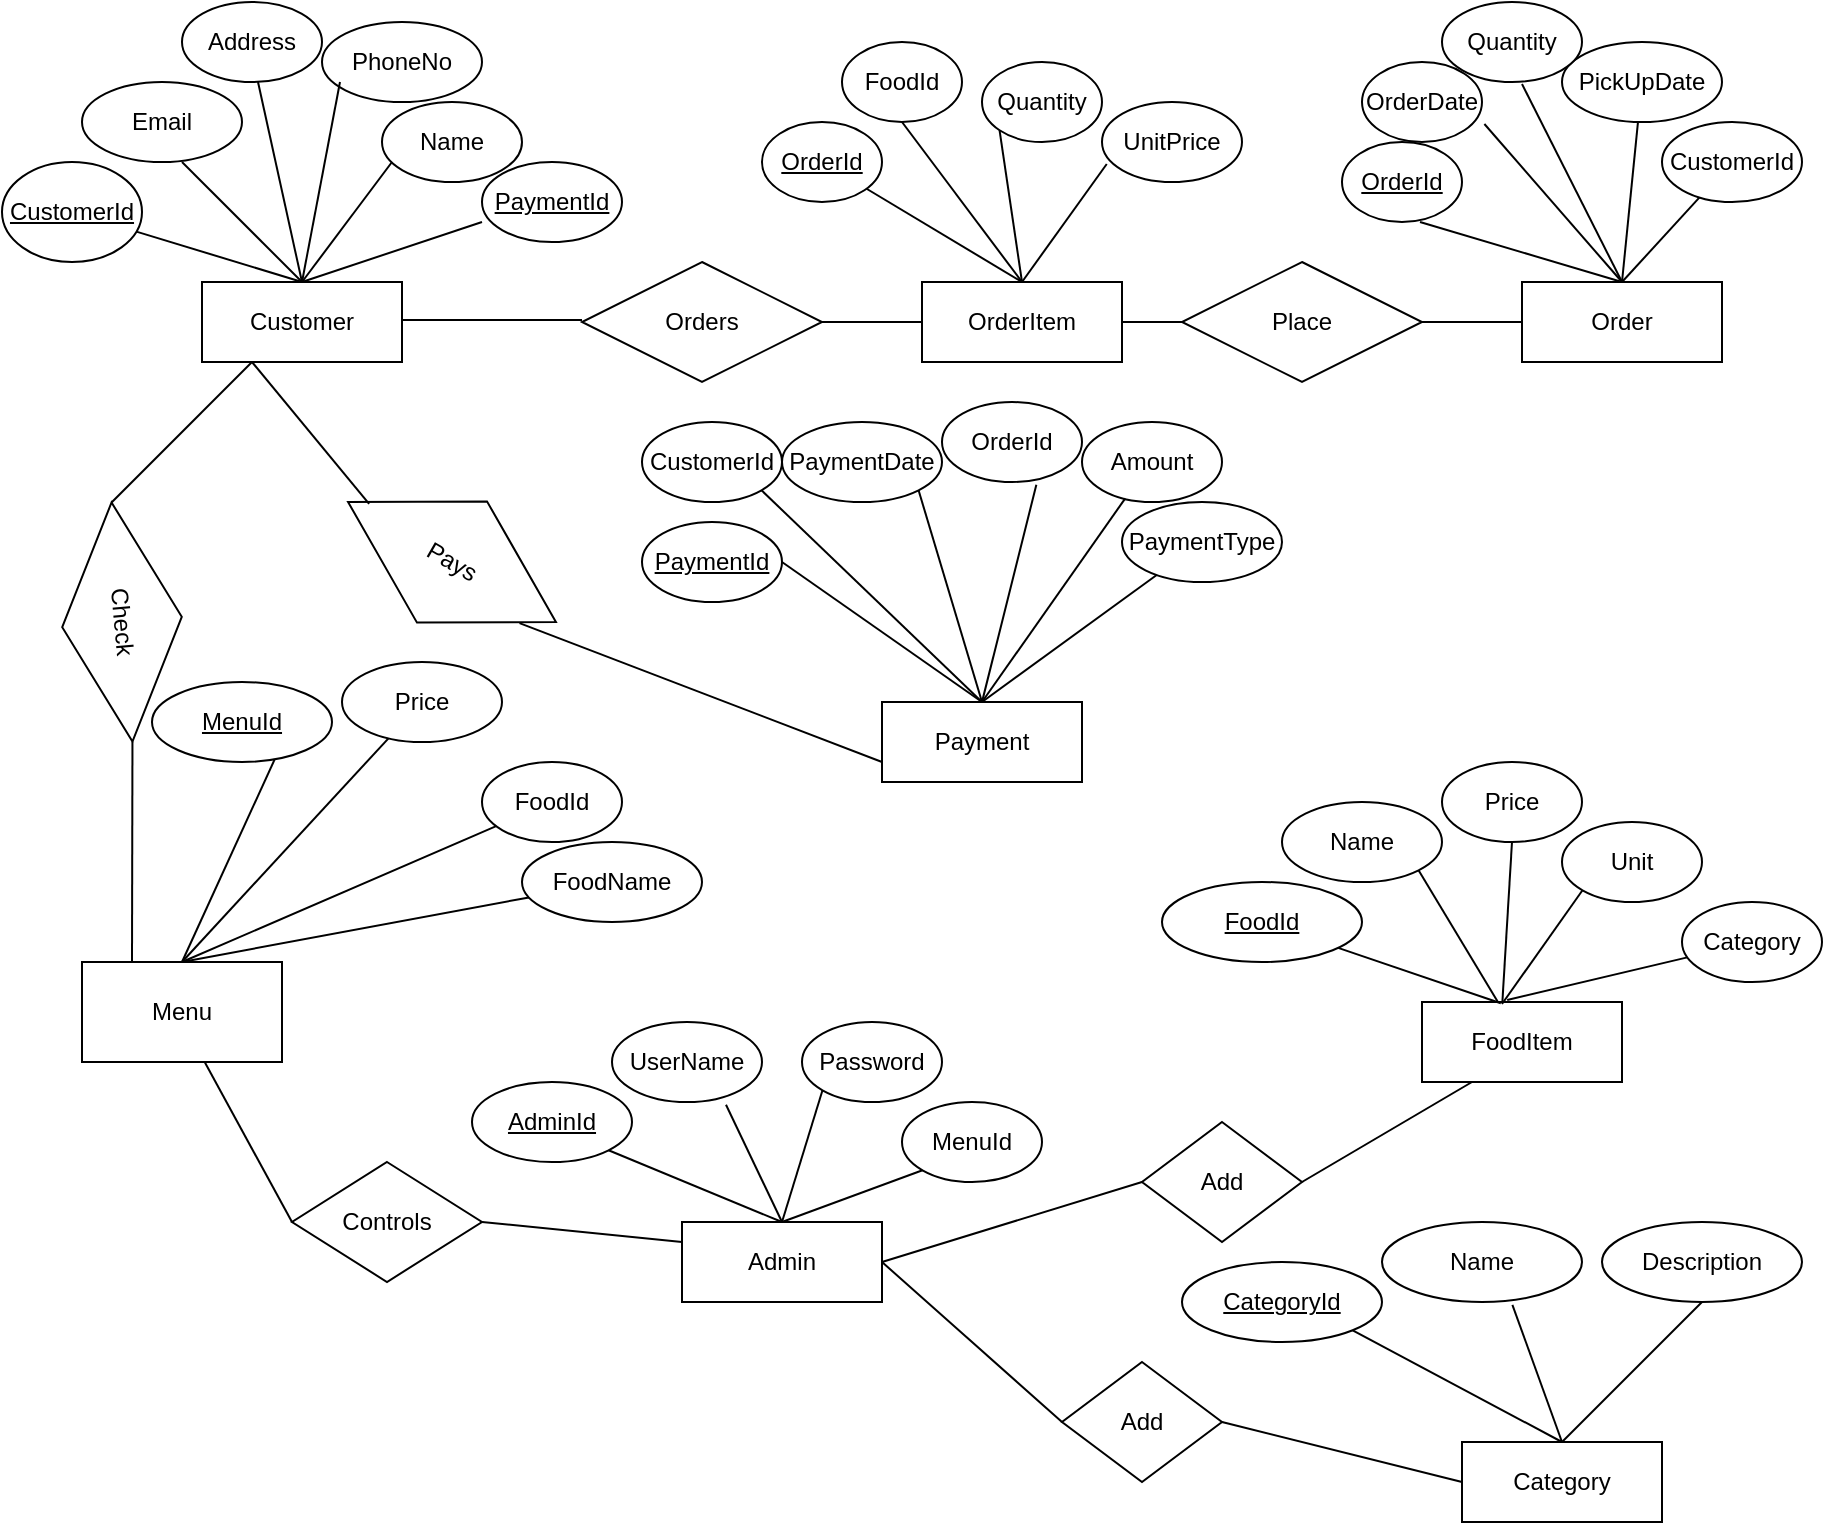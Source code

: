 <mxfile version="12.7.9" type="device"><diagram id="yCw-oARewVeNwDSOrW3V" name="Page-1"><mxGraphModel dx="1888" dy="580" grid="1" gridSize="10" guides="1" tooltips="1" connect="1" arrows="1" fold="1" page="1" pageScale="1" pageWidth="850" pageHeight="1100" math="0" shadow="0"><root><mxCell id="0"/><mxCell id="1" parent="0"/><mxCell id="yGq6ZcT1JACHj3WD0HS0-1" value="Customer" style="whiteSpace=wrap;html=1;align=center;" vertex="1" parent="1"><mxGeometry x="10" y="270" width="100" height="40" as="geometry"/></mxCell><mxCell id="yGq6ZcT1JACHj3WD0HS0-2" value="OrderItem" style="whiteSpace=wrap;html=1;align=center;" vertex="1" parent="1"><mxGeometry x="370" y="270" width="100" height="40" as="geometry"/></mxCell><mxCell id="yGq6ZcT1JACHj3WD0HS0-3" value="Payment" style="whiteSpace=wrap;html=1;align=center;" vertex="1" parent="1"><mxGeometry x="350" y="480" width="100" height="40" as="geometry"/></mxCell><mxCell id="yGq6ZcT1JACHj3WD0HS0-4" value="Order" style="whiteSpace=wrap;html=1;align=center;" vertex="1" parent="1"><mxGeometry x="670" y="270" width="100" height="40" as="geometry"/></mxCell><mxCell id="yGq6ZcT1JACHj3WD0HS0-5" value="Category" style="whiteSpace=wrap;html=1;align=center;" vertex="1" parent="1"><mxGeometry x="640" y="850" width="100" height="40" as="geometry"/></mxCell><mxCell id="yGq6ZcT1JACHj3WD0HS0-6" value="FoodItem" style="whiteSpace=wrap;html=1;align=center;" vertex="1" parent="1"><mxGeometry x="620" y="630" width="100" height="40" as="geometry"/></mxCell><mxCell id="yGq6ZcT1JACHj3WD0HS0-7" value="Menu" style="whiteSpace=wrap;html=1;align=center;" vertex="1" parent="1"><mxGeometry x="-50" y="610" width="100" height="50" as="geometry"/></mxCell><mxCell id="yGq6ZcT1JACHj3WD0HS0-8" value="Admin" style="whiteSpace=wrap;html=1;align=center;" vertex="1" parent="1"><mxGeometry x="250" y="740" width="100" height="40" as="geometry"/></mxCell><mxCell id="yGq6ZcT1JACHj3WD0HS0-11" value="CustomerId" style="ellipse;whiteSpace=wrap;html=1;align=center;fontStyle=4;" vertex="1" parent="1"><mxGeometry x="-90" y="210" width="70" height="50" as="geometry"/></mxCell><mxCell id="yGq6ZcT1JACHj3WD0HS0-12" value="FoodId" style="ellipse;whiteSpace=wrap;html=1;align=center;fontStyle=4;" vertex="1" parent="1"><mxGeometry x="490" y="570" width="100" height="40" as="geometry"/></mxCell><mxCell id="yGq6ZcT1JACHj3WD0HS0-13" value="OrderId" style="ellipse;whiteSpace=wrap;html=1;align=center;fontStyle=4;" vertex="1" parent="1"><mxGeometry x="580" y="200" width="60" height="40" as="geometry"/></mxCell><mxCell id="yGq6ZcT1JACHj3WD0HS0-14" value="CategoryId" style="ellipse;whiteSpace=wrap;html=1;align=center;fontStyle=4;" vertex="1" parent="1"><mxGeometry x="500" y="760" width="100" height="40" as="geometry"/></mxCell><mxCell id="yGq6ZcT1JACHj3WD0HS0-15" value="OrderId" style="ellipse;whiteSpace=wrap;html=1;align=center;fontStyle=4;" vertex="1" parent="1"><mxGeometry x="290" y="190" width="60" height="40" as="geometry"/></mxCell><mxCell id="yGq6ZcT1JACHj3WD0HS0-16" value="MenuId" style="ellipse;whiteSpace=wrap;html=1;align=center;fontStyle=4;" vertex="1" parent="1"><mxGeometry x="-15" y="470" width="90" height="40" as="geometry"/></mxCell><mxCell id="yGq6ZcT1JACHj3WD0HS0-17" value="PaymentId" style="ellipse;whiteSpace=wrap;html=1;align=center;fontStyle=4;" vertex="1" parent="1"><mxGeometry x="230" y="390" width="70" height="40" as="geometry"/></mxCell><mxCell id="yGq6ZcT1JACHj3WD0HS0-18" value="AdminId" style="ellipse;whiteSpace=wrap;html=1;align=center;fontStyle=4;" vertex="1" parent="1"><mxGeometry x="145" y="670" width="80" height="40" as="geometry"/></mxCell><mxCell id="yGq6ZcT1JACHj3WD0HS0-19" value="Email" style="ellipse;whiteSpace=wrap;html=1;align=center;" vertex="1" parent="1"><mxGeometry x="-50" y="170" width="80" height="40" as="geometry"/></mxCell><mxCell id="yGq6ZcT1JACHj3WD0HS0-20" value="PhoneNo" style="ellipse;whiteSpace=wrap;html=1;align=center;" vertex="1" parent="1"><mxGeometry x="70" y="140" width="80" height="40" as="geometry"/></mxCell><mxCell id="yGq6ZcT1JACHj3WD0HS0-21" value="PaymentId" style="ellipse;whiteSpace=wrap;html=1;align=center;fontStyle=4;" vertex="1" parent="1"><mxGeometry x="150" y="210" width="70" height="40" as="geometry"/></mxCell><mxCell id="yGq6ZcT1JACHj3WD0HS0-23" value="Name" style="ellipse;whiteSpace=wrap;html=1;align=center;" vertex="1" parent="1"><mxGeometry x="100" y="180" width="70" height="40" as="geometry"/></mxCell><mxCell id="yGq6ZcT1JACHj3WD0HS0-24" value="Address" style="ellipse;whiteSpace=wrap;html=1;align=center;" vertex="1" parent="1"><mxGeometry y="130" width="70" height="40" as="geometry"/></mxCell><mxCell id="yGq6ZcT1JACHj3WD0HS0-25" value="" style="endArrow=none;html=1;rounded=0;entryX=0.5;entryY=0;entryDx=0;entryDy=0;" edge="1" parent="1" source="yGq6ZcT1JACHj3WD0HS0-11" target="yGq6ZcT1JACHj3WD0HS0-1"><mxGeometry relative="1" as="geometry"><mxPoint x="-15" y="280" as="sourcePoint"/><mxPoint x="85" y="308" as="targetPoint"/></mxGeometry></mxCell><mxCell id="yGq6ZcT1JACHj3WD0HS0-26" value="" style="endArrow=none;html=1;rounded=0;entryX=0.5;entryY=0;entryDx=0;entryDy=0;" edge="1" parent="1" target="yGq6ZcT1JACHj3WD0HS0-1"><mxGeometry relative="1" as="geometry"><mxPoint x="38" y="170" as="sourcePoint"/><mxPoint x="120" y="197.6" as="targetPoint"/></mxGeometry></mxCell><mxCell id="yGq6ZcT1JACHj3WD0HS0-27" value="" style="endArrow=none;html=1;rounded=0;entryX=0.5;entryY=0;entryDx=0;entryDy=0;" edge="1" parent="1" target="yGq6ZcT1JACHj3WD0HS0-1"><mxGeometry relative="1" as="geometry"><mxPoint x="79" y="170" as="sourcePoint"/><mxPoint x="161" y="197.6" as="targetPoint"/></mxGeometry></mxCell><mxCell id="yGq6ZcT1JACHj3WD0HS0-28" value="" style="endArrow=none;html=1;rounded=0;entryX=0.5;entryY=0;entryDx=0;entryDy=0;" edge="1" parent="1" target="yGq6ZcT1JACHj3WD0HS0-1"><mxGeometry relative="1" as="geometry"><mxPoint x="150" y="240" as="sourcePoint"/><mxPoint x="232" y="267.6" as="targetPoint"/></mxGeometry></mxCell><mxCell id="yGq6ZcT1JACHj3WD0HS0-29" value="" style="endArrow=none;html=1;rounded=0;entryX=0.5;entryY=0;entryDx=0;entryDy=0;" edge="1" parent="1" target="yGq6ZcT1JACHj3WD0HS0-1"><mxGeometry relative="1" as="geometry"><mxPoint x="105" y="210" as="sourcePoint"/><mxPoint x="90" y="290" as="targetPoint"/></mxGeometry></mxCell><mxCell id="yGq6ZcT1JACHj3WD0HS0-30" value="" style="endArrow=none;html=1;rounded=0;entryX=0.5;entryY=0;entryDx=0;entryDy=0;" edge="1" parent="1" target="yGq6ZcT1JACHj3WD0HS0-1"><mxGeometry relative="1" as="geometry"><mxPoint y="210" as="sourcePoint"/><mxPoint x="70" y="280" as="targetPoint"/></mxGeometry></mxCell><mxCell id="yGq6ZcT1JACHj3WD0HS0-31" value="Orders&lt;br&gt;" style="shape=rhombus;perimeter=rhombusPerimeter;whiteSpace=wrap;html=1;align=center;" vertex="1" parent="1"><mxGeometry x="200" y="260" width="120" height="60" as="geometry"/></mxCell><mxCell id="yGq6ZcT1JACHj3WD0HS0-32" value="" style="endArrow=none;html=1;rounded=0;" edge="1" parent="1"><mxGeometry relative="1" as="geometry"><mxPoint x="110" y="289" as="sourcePoint"/><mxPoint x="200" y="289" as="targetPoint"/></mxGeometry></mxCell><mxCell id="yGq6ZcT1JACHj3WD0HS0-34" value="" style="endArrow=none;html=1;rounded=0;" edge="1" parent="1"><mxGeometry relative="1" as="geometry"><mxPoint x="320" y="290" as="sourcePoint"/><mxPoint x="370" y="290" as="targetPoint"/></mxGeometry></mxCell><mxCell id="yGq6ZcT1JACHj3WD0HS0-37" value="FoodId" style="ellipse;whiteSpace=wrap;html=1;align=center;" vertex="1" parent="1"><mxGeometry x="330" y="150" width="60" height="40" as="geometry"/></mxCell><mxCell id="yGq6ZcT1JACHj3WD0HS0-38" value="Quantity" style="ellipse;whiteSpace=wrap;html=1;align=center;" vertex="1" parent="1"><mxGeometry x="400" y="160" width="60" height="40" as="geometry"/></mxCell><mxCell id="yGq6ZcT1JACHj3WD0HS0-39" value="UnitPrice" style="ellipse;whiteSpace=wrap;html=1;align=center;" vertex="1" parent="1"><mxGeometry x="460" y="180" width="70" height="40" as="geometry"/></mxCell><mxCell id="yGq6ZcT1JACHj3WD0HS0-44" value="" style="endArrow=none;html=1;rounded=0;entryX=0.5;entryY=0;entryDx=0;entryDy=0;" edge="1" parent="1" source="yGq6ZcT1JACHj3WD0HS0-15" target="yGq6ZcT1JACHj3WD0HS0-2"><mxGeometry relative="1" as="geometry"><mxPoint x="340" y="300" as="sourcePoint"/><mxPoint x="500" y="300" as="targetPoint"/></mxGeometry></mxCell><mxCell id="yGq6ZcT1JACHj3WD0HS0-45" value="" style="endArrow=none;html=1;rounded=0;exitX=0.5;exitY=1;exitDx=0;exitDy=0;entryX=0.5;entryY=0;entryDx=0;entryDy=0;" edge="1" parent="1" source="yGq6ZcT1JACHj3WD0HS0-37" target="yGq6ZcT1JACHj3WD0HS0-2"><mxGeometry relative="1" as="geometry"><mxPoint x="340" y="300" as="sourcePoint"/><mxPoint x="500" y="300" as="targetPoint"/></mxGeometry></mxCell><mxCell id="yGq6ZcT1JACHj3WD0HS0-46" value="" style="endArrow=none;html=1;rounded=0;exitX=0;exitY=1;exitDx=0;exitDy=0;entryX=0.5;entryY=0;entryDx=0;entryDy=0;" edge="1" parent="1" source="yGq6ZcT1JACHj3WD0HS0-38" target="yGq6ZcT1JACHj3WD0HS0-2"><mxGeometry relative="1" as="geometry"><mxPoint x="340" y="300" as="sourcePoint"/><mxPoint x="500" y="300" as="targetPoint"/></mxGeometry></mxCell><mxCell id="yGq6ZcT1JACHj3WD0HS0-47" value="" style="endArrow=none;html=1;rounded=0;exitX=0.034;exitY=0.775;exitDx=0;exitDy=0;exitPerimeter=0;entryX=0.5;entryY=0;entryDx=0;entryDy=0;" edge="1" parent="1" source="yGq6ZcT1JACHj3WD0HS0-39" target="yGq6ZcT1JACHj3WD0HS0-2"><mxGeometry relative="1" as="geometry"><mxPoint x="340" y="300" as="sourcePoint"/><mxPoint x="500" y="300" as="targetPoint"/></mxGeometry></mxCell><mxCell id="yGq6ZcT1JACHj3WD0HS0-57" value="CustomerId" style="ellipse;whiteSpace=wrap;html=1;align=center;" vertex="1" parent="1"><mxGeometry x="230" y="340" width="70" height="40" as="geometry"/></mxCell><mxCell id="yGq6ZcT1JACHj3WD0HS0-58" value="PaymentType" style="ellipse;whiteSpace=wrap;html=1;align=center;" vertex="1" parent="1"><mxGeometry x="470" y="380" width="80" height="40" as="geometry"/></mxCell><mxCell id="yGq6ZcT1JACHj3WD0HS0-59" value="Amount" style="ellipse;whiteSpace=wrap;html=1;align=center;" vertex="1" parent="1"><mxGeometry x="450" y="340" width="70" height="40" as="geometry"/></mxCell><mxCell id="yGq6ZcT1JACHj3WD0HS0-60" value="PaymentDate" style="ellipse;whiteSpace=wrap;html=1;align=center;" vertex="1" parent="1"><mxGeometry x="300" y="340" width="80" height="40" as="geometry"/></mxCell><mxCell id="yGq6ZcT1JACHj3WD0HS0-61" value="OrderId" style="ellipse;whiteSpace=wrap;html=1;align=center;" vertex="1" parent="1"><mxGeometry x="380" y="330" width="70" height="40" as="geometry"/></mxCell><mxCell id="yGq6ZcT1JACHj3WD0HS0-63" value="" style="endArrow=none;html=1;rounded=0;exitX=1;exitY=0.5;exitDx=0;exitDy=0;entryX=0.5;entryY=0;entryDx=0;entryDy=0;" edge="1" parent="1" source="yGq6ZcT1JACHj3WD0HS0-17" target="yGq6ZcT1JACHj3WD0HS0-3"><mxGeometry relative="1" as="geometry"><mxPoint x="340" y="300" as="sourcePoint"/><mxPoint x="500" y="300" as="targetPoint"/></mxGeometry></mxCell><mxCell id="yGq6ZcT1JACHj3WD0HS0-64" value="" style="endArrow=none;html=1;rounded=0;exitX=1;exitY=1;exitDx=0;exitDy=0;entryX=0.5;entryY=0;entryDx=0;entryDy=0;" edge="1" parent="1" source="yGq6ZcT1JACHj3WD0HS0-57" target="yGq6ZcT1JACHj3WD0HS0-3"><mxGeometry relative="1" as="geometry"><mxPoint x="340" y="300" as="sourcePoint"/><mxPoint x="500" y="300" as="targetPoint"/></mxGeometry></mxCell><mxCell id="yGq6ZcT1JACHj3WD0HS0-65" value="" style="endArrow=none;html=1;rounded=0;exitX=1;exitY=1;exitDx=0;exitDy=0;entryX=0.5;entryY=0;entryDx=0;entryDy=0;" edge="1" parent="1" source="yGq6ZcT1JACHj3WD0HS0-60" target="yGq6ZcT1JACHj3WD0HS0-3"><mxGeometry relative="1" as="geometry"><mxPoint x="340" y="300" as="sourcePoint"/><mxPoint x="500" y="300" as="targetPoint"/></mxGeometry></mxCell><mxCell id="yGq6ZcT1JACHj3WD0HS0-66" value="" style="endArrow=none;html=1;rounded=0;exitX=0.674;exitY=1.035;exitDx=0;exitDy=0;exitPerimeter=0;entryX=0.5;entryY=0;entryDx=0;entryDy=0;" edge="1" parent="1" source="yGq6ZcT1JACHj3WD0HS0-61" target="yGq6ZcT1JACHj3WD0HS0-3"><mxGeometry relative="1" as="geometry"><mxPoint x="340" y="300" as="sourcePoint"/><mxPoint x="500" y="300" as="targetPoint"/></mxGeometry></mxCell><mxCell id="yGq6ZcT1JACHj3WD0HS0-67" value="" style="endArrow=none;html=1;rounded=0;exitX=0.309;exitY=0.955;exitDx=0;exitDy=0;exitPerimeter=0;entryX=0.5;entryY=0;entryDx=0;entryDy=0;" edge="1" parent="1" source="yGq6ZcT1JACHj3WD0HS0-59" target="yGq6ZcT1JACHj3WD0HS0-3"><mxGeometry relative="1" as="geometry"><mxPoint x="340" y="300" as="sourcePoint"/><mxPoint x="500" y="300" as="targetPoint"/></mxGeometry></mxCell><mxCell id="yGq6ZcT1JACHj3WD0HS0-68" value="" style="endArrow=none;html=1;rounded=0;entryX=0.5;entryY=0;entryDx=0;entryDy=0;" edge="1" parent="1" source="yGq6ZcT1JACHj3WD0HS0-58" target="yGq6ZcT1JACHj3WD0HS0-3"><mxGeometry relative="1" as="geometry"><mxPoint x="340" y="300" as="sourcePoint"/><mxPoint x="500" y="300" as="targetPoint"/></mxGeometry></mxCell><mxCell id="yGq6ZcT1JACHj3WD0HS0-69" value="Pays" style="shape=rhombus;perimeter=rhombusPerimeter;whiteSpace=wrap;html=1;align=center;direction=west;rotation=30;" vertex="1" parent="1"><mxGeometry x="75" y="375" width="120" height="70" as="geometry"/></mxCell><mxCell id="yGq6ZcT1JACHj3WD0HS0-73" value="" style="endArrow=none;html=1;rounded=0;exitX=0.25;exitY=1;exitDx=0;exitDy=0;entryX=0.92;entryY=0.563;entryDx=0;entryDy=0;entryPerimeter=0;" edge="1" parent="1" source="yGq6ZcT1JACHj3WD0HS0-1" target="yGq6ZcT1JACHj3WD0HS0-69"><mxGeometry relative="1" as="geometry"><mxPoint x="320" y="300" as="sourcePoint"/><mxPoint x="480" y="300" as="targetPoint"/></mxGeometry></mxCell><mxCell id="yGq6ZcT1JACHj3WD0HS0-74" value="" style="endArrow=none;html=1;rounded=0;exitX=0.129;exitY=0.363;exitDx=0;exitDy=0;exitPerimeter=0;entryX=0;entryY=0.75;entryDx=0;entryDy=0;" edge="1" parent="1" source="yGq6ZcT1JACHj3WD0HS0-69" target="yGq6ZcT1JACHj3WD0HS0-3"><mxGeometry relative="1" as="geometry"><mxPoint x="320" y="300" as="sourcePoint"/><mxPoint x="480" y="300" as="targetPoint"/></mxGeometry></mxCell><mxCell id="yGq6ZcT1JACHj3WD0HS0-76" value="Place" style="shape=rhombus;perimeter=rhombusPerimeter;whiteSpace=wrap;html=1;align=center;" vertex="1" parent="1"><mxGeometry x="500" y="260" width="120" height="60" as="geometry"/></mxCell><mxCell id="yGq6ZcT1JACHj3WD0HS0-80" value="" style="endArrow=none;html=1;rounded=0;exitX=1;exitY=0.5;exitDx=0;exitDy=0;entryX=0;entryY=0.5;entryDx=0;entryDy=0;" edge="1" parent="1" source="yGq6ZcT1JACHj3WD0HS0-2" target="yGq6ZcT1JACHj3WD0HS0-76"><mxGeometry relative="1" as="geometry"><mxPoint x="320" y="300" as="sourcePoint"/><mxPoint x="480" y="300" as="targetPoint"/></mxGeometry></mxCell><mxCell id="yGq6ZcT1JACHj3WD0HS0-81" value="" style="endArrow=none;html=1;rounded=0;exitX=1;exitY=0.5;exitDx=0;exitDy=0;" edge="1" parent="1" source="yGq6ZcT1JACHj3WD0HS0-76" target="yGq6ZcT1JACHj3WD0HS0-4"><mxGeometry relative="1" as="geometry"><mxPoint x="320" y="300" as="sourcePoint"/><mxPoint x="480" y="300" as="targetPoint"/></mxGeometry></mxCell><mxCell id="yGq6ZcT1JACHj3WD0HS0-82" value="PickUpDate" style="ellipse;whiteSpace=wrap;html=1;align=center;" vertex="1" parent="1"><mxGeometry x="690" y="150" width="80" height="40" as="geometry"/></mxCell><mxCell id="yGq6ZcT1JACHj3WD0HS0-83" value="Quantity" style="ellipse;whiteSpace=wrap;html=1;align=center;" vertex="1" parent="1"><mxGeometry x="630" y="130" width="70" height="40" as="geometry"/></mxCell><mxCell id="yGq6ZcT1JACHj3WD0HS0-84" value="OrderDate" style="ellipse;whiteSpace=wrap;html=1;align=center;" vertex="1" parent="1"><mxGeometry x="590" y="160" width="60" height="40" as="geometry"/></mxCell><mxCell id="yGq6ZcT1JACHj3WD0HS0-85" value="CustomerId" style="ellipse;whiteSpace=wrap;html=1;align=center;" vertex="1" parent="1"><mxGeometry x="740" y="190" width="70" height="40" as="geometry"/></mxCell><mxCell id="yGq6ZcT1JACHj3WD0HS0-86" value="" style="endArrow=none;html=1;rounded=0;entryX=0.5;entryY=0;entryDx=0;entryDy=0;" edge="1" parent="1" target="yGq6ZcT1JACHj3WD0HS0-4"><mxGeometry relative="1" as="geometry"><mxPoint x="619" y="240" as="sourcePoint"/><mxPoint x="480" y="300" as="targetPoint"/></mxGeometry></mxCell><mxCell id="yGq6ZcT1JACHj3WD0HS0-87" value="" style="endArrow=none;html=1;rounded=0;exitX=1.02;exitY=0.775;exitDx=0;exitDy=0;exitPerimeter=0;entryX=0.5;entryY=0;entryDx=0;entryDy=0;" edge="1" parent="1" source="yGq6ZcT1JACHj3WD0HS0-84" target="yGq6ZcT1JACHj3WD0HS0-4"><mxGeometry relative="1" as="geometry"><mxPoint x="320" y="300" as="sourcePoint"/><mxPoint x="480" y="300" as="targetPoint"/></mxGeometry></mxCell><mxCell id="yGq6ZcT1JACHj3WD0HS0-88" value="" style="endArrow=none;html=1;rounded=0;exitX=1.02;exitY=0.775;exitDx=0;exitDy=0;exitPerimeter=0;" edge="1" parent="1"><mxGeometry relative="1" as="geometry"><mxPoint x="670.0" y="171" as="sourcePoint"/><mxPoint x="720" y="270" as="targetPoint"/></mxGeometry></mxCell><mxCell id="yGq6ZcT1JACHj3WD0HS0-89" value="" style="endArrow=none;html=1;rounded=0;entryX=0.5;entryY=0;entryDx=0;entryDy=0;" edge="1" parent="1" source="yGq6ZcT1JACHj3WD0HS0-82" target="yGq6ZcT1JACHj3WD0HS0-4"><mxGeometry relative="1" as="geometry"><mxPoint x="671.2" y="211" as="sourcePoint"/><mxPoint x="740" y="290" as="targetPoint"/></mxGeometry></mxCell><mxCell id="yGq6ZcT1JACHj3WD0HS0-90" value="" style="endArrow=none;html=1;rounded=0;entryX=0.5;entryY=0;entryDx=0;entryDy=0;" edge="1" parent="1" source="yGq6ZcT1JACHj3WD0HS0-85" target="yGq6ZcT1JACHj3WD0HS0-4"><mxGeometry relative="1" as="geometry"><mxPoint x="681.2" y="221" as="sourcePoint"/><mxPoint x="750" y="300" as="targetPoint"/></mxGeometry></mxCell><mxCell id="yGq6ZcT1JACHj3WD0HS0-92" value="Price" style="ellipse;whiteSpace=wrap;html=1;align=center;" vertex="1" parent="1"><mxGeometry x="80" y="460" width="80" height="40" as="geometry"/></mxCell><mxCell id="yGq6ZcT1JACHj3WD0HS0-93" value="FoodId" style="ellipse;whiteSpace=wrap;html=1;align=center;" vertex="1" parent="1"><mxGeometry x="150" y="510" width="70" height="40" as="geometry"/></mxCell><mxCell id="yGq6ZcT1JACHj3WD0HS0-94" value="FoodName" style="ellipse;whiteSpace=wrap;html=1;align=center;" vertex="1" parent="1"><mxGeometry x="170" y="550" width="90" height="40" as="geometry"/></mxCell><mxCell id="yGq6ZcT1JACHj3WD0HS0-96" value="" style="endArrow=none;html=1;rounded=0;exitX=0.682;exitY=0.965;exitDx=0;exitDy=0;exitPerimeter=0;entryX=0.5;entryY=0;entryDx=0;entryDy=0;" edge="1" parent="1" source="yGq6ZcT1JACHj3WD0HS0-16" target="yGq6ZcT1JACHj3WD0HS0-7"><mxGeometry relative="1" as="geometry"><mxPoint x="320" y="410" as="sourcePoint"/><mxPoint x="480" y="410" as="targetPoint"/></mxGeometry></mxCell><mxCell id="yGq6ZcT1JACHj3WD0HS0-97" value="" style="endArrow=none;html=1;rounded=0;entryX=0.5;entryY=0;entryDx=0;entryDy=0;" edge="1" parent="1" source="yGq6ZcT1JACHj3WD0HS0-92" target="yGq6ZcT1JACHj3WD0HS0-7"><mxGeometry relative="1" as="geometry"><mxPoint x="320" y="410" as="sourcePoint"/><mxPoint x="480" y="410" as="targetPoint"/></mxGeometry></mxCell><mxCell id="yGq6ZcT1JACHj3WD0HS0-99" value="" style="endArrow=none;html=1;rounded=0;entryX=0.5;entryY=0;entryDx=0;entryDy=0;" edge="1" parent="1" source="yGq6ZcT1JACHj3WD0HS0-93" target="yGq6ZcT1JACHj3WD0HS0-7"><mxGeometry relative="1" as="geometry"><mxPoint x="330" y="420" as="sourcePoint"/><mxPoint x="490" y="420" as="targetPoint"/></mxGeometry></mxCell><mxCell id="yGq6ZcT1JACHj3WD0HS0-100" value="" style="endArrow=none;html=1;rounded=0;entryX=0.5;entryY=0;entryDx=0;entryDy=0;" edge="1" parent="1" source="yGq6ZcT1JACHj3WD0HS0-94" target="yGq6ZcT1JACHj3WD0HS0-7"><mxGeometry relative="1" as="geometry"><mxPoint x="340" y="430" as="sourcePoint"/><mxPoint x="500" y="430" as="targetPoint"/></mxGeometry></mxCell><mxCell id="yGq6ZcT1JACHj3WD0HS0-102" value="Check" style="shape=rhombus;perimeter=rhombusPerimeter;whiteSpace=wrap;html=1;align=center;rotation=85;" vertex="1" parent="1"><mxGeometry x="-90" y="410" width="120" height="60" as="geometry"/></mxCell><mxCell id="yGq6ZcT1JACHj3WD0HS0-103" value="" style="endArrow=none;html=1;rounded=0;exitX=0.25;exitY=1;exitDx=0;exitDy=0;entryX=0;entryY=0.5;entryDx=0;entryDy=0;" edge="1" parent="1" source="yGq6ZcT1JACHj3WD0HS0-1" target="yGq6ZcT1JACHj3WD0HS0-102"><mxGeometry relative="1" as="geometry"><mxPoint x="320" y="410" as="sourcePoint"/><mxPoint x="480" y="410" as="targetPoint"/></mxGeometry></mxCell><mxCell id="yGq6ZcT1JACHj3WD0HS0-104" value="" style="endArrow=none;html=1;rounded=0;exitX=1;exitY=0.5;exitDx=0;exitDy=0;entryX=0.25;entryY=0;entryDx=0;entryDy=0;" edge="1" parent="1" source="yGq6ZcT1JACHj3WD0HS0-102" target="yGq6ZcT1JACHj3WD0HS0-7"><mxGeometry relative="1" as="geometry"><mxPoint x="320" y="410" as="sourcePoint"/><mxPoint x="480" y="410" as="targetPoint"/></mxGeometry></mxCell><mxCell id="yGq6ZcT1JACHj3WD0HS0-108" value="Password" style="ellipse;whiteSpace=wrap;html=1;align=center;" vertex="1" parent="1"><mxGeometry x="310" y="640" width="70" height="40" as="geometry"/></mxCell><mxCell id="yGq6ZcT1JACHj3WD0HS0-109" value="UserName" style="ellipse;whiteSpace=wrap;html=1;align=center;" vertex="1" parent="1"><mxGeometry x="215" y="640" width="75" height="40" as="geometry"/></mxCell><mxCell id="yGq6ZcT1JACHj3WD0HS0-110" value="MenuId" style="ellipse;whiteSpace=wrap;html=1;align=center;" vertex="1" parent="1"><mxGeometry x="360" y="680" width="70" height="40" as="geometry"/></mxCell><mxCell id="yGq6ZcT1JACHj3WD0HS0-112" value="" style="endArrow=none;html=1;rounded=0;exitX=1;exitY=1;exitDx=0;exitDy=0;entryX=0.5;entryY=0;entryDx=0;entryDy=0;" edge="1" parent="1" source="yGq6ZcT1JACHj3WD0HS0-18" target="yGq6ZcT1JACHj3WD0HS0-8"><mxGeometry relative="1" as="geometry"><mxPoint x="320" y="600" as="sourcePoint"/><mxPoint x="480" y="600" as="targetPoint"/></mxGeometry></mxCell><mxCell id="yGq6ZcT1JACHj3WD0HS0-113" value="" style="endArrow=none;html=1;rounded=0;entryX=0.5;entryY=0;entryDx=0;entryDy=0;exitX=0.76;exitY=1.035;exitDx=0;exitDy=0;exitPerimeter=0;" edge="1" parent="1" source="yGq6ZcT1JACHj3WD0HS0-109" target="yGq6ZcT1JACHj3WD0HS0-8"><mxGeometry relative="1" as="geometry"><mxPoint x="240" y="680" as="sourcePoint"/><mxPoint x="300" y="730" as="targetPoint"/></mxGeometry></mxCell><mxCell id="yGq6ZcT1JACHj3WD0HS0-114" value="" style="endArrow=none;html=1;rounded=0;exitX=0;exitY=1;exitDx=0;exitDy=0;entryX=0.5;entryY=0;entryDx=0;entryDy=0;" edge="1" parent="1" source="yGq6ZcT1JACHj3WD0HS0-108" target="yGq6ZcT1JACHj3WD0HS0-8"><mxGeometry relative="1" as="geometry"><mxPoint x="233.284" y="724.142" as="sourcePoint"/><mxPoint x="320" y="750" as="targetPoint"/></mxGeometry></mxCell><mxCell id="yGq6ZcT1JACHj3WD0HS0-115" value="" style="endArrow=none;html=1;rounded=0;exitX=0;exitY=1;exitDx=0;exitDy=0;entryX=0.5;entryY=0;entryDx=0;entryDy=0;" edge="1" parent="1" source="yGq6ZcT1JACHj3WD0HS0-110" target="yGq6ZcT1JACHj3WD0HS0-8"><mxGeometry relative="1" as="geometry"><mxPoint x="243.284" y="734.142" as="sourcePoint"/><mxPoint x="330" y="760" as="targetPoint"/></mxGeometry></mxCell><mxCell id="yGq6ZcT1JACHj3WD0HS0-116" value="Name" style="ellipse;whiteSpace=wrap;html=1;align=center;" vertex="1" parent="1"><mxGeometry x="550" y="530" width="80" height="40" as="geometry"/></mxCell><mxCell id="yGq6ZcT1JACHj3WD0HS0-118" value="Price" style="ellipse;whiteSpace=wrap;html=1;align=center;" vertex="1" parent="1"><mxGeometry x="630" y="510" width="70" height="40" as="geometry"/></mxCell><mxCell id="yGq6ZcT1JACHj3WD0HS0-119" value="Unit" style="ellipse;whiteSpace=wrap;html=1;align=center;" vertex="1" parent="1"><mxGeometry x="690" y="540" width="70" height="40" as="geometry"/></mxCell><mxCell id="yGq6ZcT1JACHj3WD0HS0-121" value="Category" style="ellipse;whiteSpace=wrap;html=1;align=center;" vertex="1" parent="1"><mxGeometry x="750" y="580" width="70" height="40" as="geometry"/></mxCell><mxCell id="yGq6ZcT1JACHj3WD0HS0-122" value="" style="endArrow=none;html=1;rounded=0;entryX=0.394;entryY=0.015;entryDx=0;entryDy=0;entryPerimeter=0;" edge="1" parent="1" source="yGq6ZcT1JACHj3WD0HS0-12" target="yGq6ZcT1JACHj3WD0HS0-6"><mxGeometry relative="1" as="geometry"><mxPoint x="320" y="720" as="sourcePoint"/><mxPoint x="480" y="720" as="targetPoint"/></mxGeometry></mxCell><mxCell id="yGq6ZcT1JACHj3WD0HS0-123" value="" style="endArrow=none;html=1;rounded=0;exitX=0.5;exitY=1;exitDx=0;exitDy=0;entryX=0.402;entryY=-0.005;entryDx=0;entryDy=0;entryPerimeter=0;" edge="1" parent="1" source="yGq6ZcT1JACHj3WD0HS0-118" target="yGq6ZcT1JACHj3WD0HS0-6"><mxGeometry relative="1" as="geometry"><mxPoint x="583.692" y="614.777" as="sourcePoint"/><mxPoint x="760" y="640" as="targetPoint"/></mxGeometry></mxCell><mxCell id="yGq6ZcT1JACHj3WD0HS0-124" value="" style="endArrow=none;html=1;rounded=0;exitX=1;exitY=1;exitDx=0;exitDy=0;" edge="1" parent="1" source="yGq6ZcT1JACHj3WD0HS0-116" target="yGq6ZcT1JACHj3WD0HS0-6"><mxGeometry relative="1" as="geometry"><mxPoint x="593.692" y="624.777" as="sourcePoint"/><mxPoint x="674.4" y="660.6" as="targetPoint"/></mxGeometry></mxCell><mxCell id="yGq6ZcT1JACHj3WD0HS0-125" value="" style="endArrow=none;html=1;rounded=0;exitX=0;exitY=1;exitDx=0;exitDy=0;entryX=0.4;entryY=0.025;entryDx=0;entryDy=0;entryPerimeter=0;" edge="1" parent="1" source="yGq6ZcT1JACHj3WD0HS0-119" target="yGq6ZcT1JACHj3WD0HS0-6"><mxGeometry relative="1" as="geometry"><mxPoint x="603.692" y="634.777" as="sourcePoint"/><mxPoint x="660" y="640" as="targetPoint"/></mxGeometry></mxCell><mxCell id="yGq6ZcT1JACHj3WD0HS0-126" value="" style="endArrow=none;html=1;rounded=0;entryX=0.426;entryY=-0.025;entryDx=0;entryDy=0;entryPerimeter=0;" edge="1" parent="1" source="yGq6ZcT1JACHj3WD0HS0-121" target="yGq6ZcT1JACHj3WD0HS0-6"><mxGeometry relative="1" as="geometry"><mxPoint x="613.692" y="644.777" as="sourcePoint"/><mxPoint x="694.4" y="680.6" as="targetPoint"/></mxGeometry></mxCell><mxCell id="yGq6ZcT1JACHj3WD0HS0-127" value="Description" style="ellipse;whiteSpace=wrap;html=1;align=center;" vertex="1" parent="1"><mxGeometry x="710" y="740" width="100" height="40" as="geometry"/></mxCell><mxCell id="yGq6ZcT1JACHj3WD0HS0-128" value="Name" style="ellipse;whiteSpace=wrap;html=1;align=center;" vertex="1" parent="1"><mxGeometry x="600" y="740" width="100" height="40" as="geometry"/></mxCell><mxCell id="yGq6ZcT1JACHj3WD0HS0-130" value="" style="endArrow=none;html=1;rounded=0;exitX=1;exitY=1;exitDx=0;exitDy=0;entryX=0.5;entryY=0;entryDx=0;entryDy=0;" edge="1" parent="1" source="yGq6ZcT1JACHj3WD0HS0-14" target="yGq6ZcT1JACHj3WD0HS0-5"><mxGeometry relative="1" as="geometry"><mxPoint x="320" y="720" as="sourcePoint"/><mxPoint x="480" y="720" as="targetPoint"/></mxGeometry></mxCell><mxCell id="yGq6ZcT1JACHj3WD0HS0-131" value="" style="endArrow=none;html=1;rounded=0;exitX=0.652;exitY=1.035;exitDx=0;exitDy=0;exitPerimeter=0;entryX=0.5;entryY=0;entryDx=0;entryDy=0;" edge="1" parent="1" source="yGq6ZcT1JACHj3WD0HS0-128" target="yGq6ZcT1JACHj3WD0HS0-5"><mxGeometry relative="1" as="geometry"><mxPoint x="320" y="720" as="sourcePoint"/><mxPoint x="480" y="720" as="targetPoint"/></mxGeometry></mxCell><mxCell id="yGq6ZcT1JACHj3WD0HS0-132" value="" style="endArrow=none;html=1;rounded=0;exitX=0.5;exitY=1;exitDx=0;exitDy=0;entryX=0.5;entryY=0;entryDx=0;entryDy=0;" edge="1" parent="1" source="yGq6ZcT1JACHj3WD0HS0-127" target="yGq6ZcT1JACHj3WD0HS0-5"><mxGeometry relative="1" as="geometry"><mxPoint x="320" y="720" as="sourcePoint"/><mxPoint x="480" y="720" as="targetPoint"/></mxGeometry></mxCell><mxCell id="yGq6ZcT1JACHj3WD0HS0-133" value="Add" style="shape=rhombus;perimeter=rhombusPerimeter;whiteSpace=wrap;html=1;align=center;" vertex="1" parent="1"><mxGeometry x="480" y="690" width="80" height="60" as="geometry"/></mxCell><mxCell id="yGq6ZcT1JACHj3WD0HS0-134" value="Add" style="shape=rhombus;perimeter=rhombusPerimeter;whiteSpace=wrap;html=1;align=center;" vertex="1" parent="1"><mxGeometry x="440" y="810" width="80" height="60" as="geometry"/></mxCell><mxCell id="yGq6ZcT1JACHj3WD0HS0-135" value="" style="endArrow=none;html=1;rounded=0;exitX=1;exitY=0.5;exitDx=0;exitDy=0;entryX=0;entryY=0.5;entryDx=0;entryDy=0;" edge="1" parent="1" source="yGq6ZcT1JACHj3WD0HS0-8" target="yGq6ZcT1JACHj3WD0HS0-133"><mxGeometry relative="1" as="geometry"><mxPoint x="320" y="720" as="sourcePoint"/><mxPoint x="480" y="720" as="targetPoint"/></mxGeometry></mxCell><mxCell id="yGq6ZcT1JACHj3WD0HS0-136" value="" style="endArrow=none;html=1;rounded=0;exitX=0.25;exitY=1;exitDx=0;exitDy=0;entryX=1;entryY=0.5;entryDx=0;entryDy=0;" edge="1" parent="1" source="yGq6ZcT1JACHj3WD0HS0-6" target="yGq6ZcT1JACHj3WD0HS0-133"><mxGeometry relative="1" as="geometry"><mxPoint x="320" y="720" as="sourcePoint"/><mxPoint x="550" y="700" as="targetPoint"/></mxGeometry></mxCell><mxCell id="yGq6ZcT1JACHj3WD0HS0-137" value="" style="endArrow=none;html=1;rounded=0;exitX=1;exitY=0.5;exitDx=0;exitDy=0;entryX=0;entryY=0.5;entryDx=0;entryDy=0;" edge="1" parent="1" source="yGq6ZcT1JACHj3WD0HS0-8" target="yGq6ZcT1JACHj3WD0HS0-134"><mxGeometry relative="1" as="geometry"><mxPoint x="320" y="720" as="sourcePoint"/><mxPoint x="480" y="720" as="targetPoint"/></mxGeometry></mxCell><mxCell id="yGq6ZcT1JACHj3WD0HS0-138" value="" style="endArrow=none;html=1;rounded=0;exitX=1;exitY=0.5;exitDx=0;exitDy=0;entryX=0;entryY=0.5;entryDx=0;entryDy=0;" edge="1" parent="1" source="yGq6ZcT1JACHj3WD0HS0-134" target="yGq6ZcT1JACHj3WD0HS0-5"><mxGeometry relative="1" as="geometry"><mxPoint x="320" y="720" as="sourcePoint"/><mxPoint x="480" y="720" as="targetPoint"/></mxGeometry></mxCell><mxCell id="yGq6ZcT1JACHj3WD0HS0-139" value="Controls" style="shape=rhombus;perimeter=rhombusPerimeter;whiteSpace=wrap;html=1;align=center;" vertex="1" parent="1"><mxGeometry x="55" y="710" width="95" height="60" as="geometry"/></mxCell><mxCell id="yGq6ZcT1JACHj3WD0HS0-140" value="" style="endArrow=none;html=1;rounded=0;exitX=0.612;exitY=0.996;exitDx=0;exitDy=0;exitPerimeter=0;entryX=0;entryY=0.5;entryDx=0;entryDy=0;" edge="1" parent="1" source="yGq6ZcT1JACHj3WD0HS0-7" target="yGq6ZcT1JACHj3WD0HS0-139"><mxGeometry relative="1" as="geometry"><mxPoint x="320" y="650" as="sourcePoint"/><mxPoint x="480" y="650" as="targetPoint"/></mxGeometry></mxCell><mxCell id="yGq6ZcT1JACHj3WD0HS0-141" value="" style="endArrow=none;html=1;rounded=0;exitX=1;exitY=0.5;exitDx=0;exitDy=0;entryX=0;entryY=0.25;entryDx=0;entryDy=0;" edge="1" parent="1" source="yGq6ZcT1JACHj3WD0HS0-139" target="yGq6ZcT1JACHj3WD0HS0-8"><mxGeometry relative="1" as="geometry"><mxPoint x="320" y="650" as="sourcePoint"/><mxPoint x="480" y="650" as="targetPoint"/></mxGeometry></mxCell></root></mxGraphModel></diagram></mxfile>